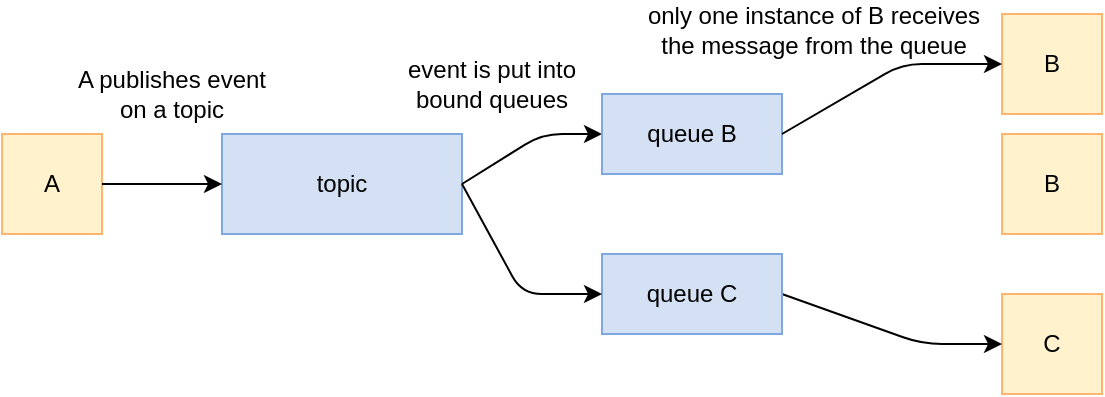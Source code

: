 <mxfile version="10.9.6" type="google"><diagram id="y9hzfK7Ta8yHCBsTJmj-" name="Page-1"><mxGraphModel dx="1026" dy="525" grid="1" gridSize="10" guides="1" tooltips="1" connect="1" arrows="1" fold="1" page="1" pageScale="1" pageWidth="826" pageHeight="1169" math="0" shadow="0"><root><mxCell id="0"/><mxCell id="1" parent="0"/><mxCell id="8URHZphxUmaAOOnBAheX-10" value="C" style="whiteSpace=wrap;html=1;aspect=fixed;fillColor=#FFF2CC;strokeColor=#FFB570;" parent="1" vertex="1"><mxGeometry x="590" y="220" width="50" height="50" as="geometry"/></mxCell><mxCell id="8URHZphxUmaAOOnBAheX-9" value="B" style="whiteSpace=wrap;html=1;aspect=fixed;fillColor=#FFF2CC;strokeColor=#FFB570;" parent="1" vertex="1"><mxGeometry x="590" y="140" width="50" height="50" as="geometry"/></mxCell><mxCell id="8URHZphxUmaAOOnBAheX-1" value="A" style="whiteSpace=wrap;html=1;aspect=fixed;fillColor=#FFF2CC;strokeColor=#FFB570;" parent="1" vertex="1"><mxGeometry x="90" y="140" width="50" height="50" as="geometry"/></mxCell><mxCell id="8URHZphxUmaAOOnBAheX-2" value="B" style="whiteSpace=wrap;html=1;aspect=fixed;fillColor=#FFF2CC;strokeColor=#FFB570;" parent="1" vertex="1"><mxGeometry x="590" y="80" width="50" height="50" as="geometry"/></mxCell><mxCell id="8URHZphxUmaAOOnBAheX-3" value="topic" style="rounded=0;whiteSpace=wrap;html=1;strokeColor=#7EA6E0;fillColor=#D4E1F5;" parent="1" vertex="1"><mxGeometry x="200" y="140" width="120" height="50" as="geometry"/></mxCell><mxCell id="8URHZphxUmaAOOnBAheX-5" value="" style="endArrow=classic;html=1;exitX=1;exitY=0.5;exitDx=0;exitDy=0;entryX=0;entryY=0.5;entryDx=0;entryDy=0;" parent="1" source="8URHZphxUmaAOOnBAheX-1" target="8URHZphxUmaAOOnBAheX-3" edge="1"><mxGeometry width="50" height="50" relative="1" as="geometry"><mxPoint x="80" y="320" as="sourcePoint"/><mxPoint x="130" y="270" as="targetPoint"/><Array as="points"/></mxGeometry></mxCell><mxCell id="8URHZphxUmaAOOnBAheX-6" value="" style="endArrow=classic;html=1;exitX=1;exitY=0.5;exitDx=0;exitDy=0;entryX=0;entryY=0.5;entryDx=0;entryDy=0;" parent="1" source="8URHZphxUmaAOOnBAheX-3" target="S6nEltcNrQ9fm6NlJlR0-2" edge="1"><mxGeometry width="50" height="50" relative="1" as="geometry"><mxPoint x="395" y="110" as="sourcePoint"/><mxPoint x="465" y="60" as="targetPoint"/><Array as="points"><mxPoint x="360" y="140"/></Array></mxGeometry></mxCell><mxCell id="8URHZphxUmaAOOnBAheX-13" value="" style="endArrow=classic;html=1;exitX=1;exitY=0.5;exitDx=0;exitDy=0;entryX=0;entryY=0.5;entryDx=0;entryDy=0;" parent="1" source="S6nEltcNrQ9fm6NlJlR0-1" target="8URHZphxUmaAOOnBAheX-10" edge="1"><mxGeometry width="50" height="50" relative="1" as="geometry"><mxPoint x="80" y="400" as="sourcePoint"/><mxPoint x="130" y="350" as="targetPoint"/><Array as="points"><mxPoint x="550" y="245"/></Array></mxGeometry></mxCell><mxCell id="S6nEltcNrQ9fm6NlJlR0-1" value="queue C" style="rounded=0;whiteSpace=wrap;html=1;strokeColor=#7EA6E0;fillColor=#D4E1F5;" parent="1" vertex="1"><mxGeometry x="390" y="200" width="90" height="40" as="geometry"/></mxCell><mxCell id="S6nEltcNrQ9fm6NlJlR0-2" value="queue B" style="rounded=0;whiteSpace=wrap;html=1;strokeColor=#7EA6E0;fillColor=#D4E1F5;" parent="1" vertex="1"><mxGeometry x="390" y="120" width="90" height="40" as="geometry"/></mxCell><mxCell id="S6nEltcNrQ9fm6NlJlR0-3" value="" style="endArrow=classic;html=1;exitX=1;exitY=0.5;exitDx=0;exitDy=0;entryX=0;entryY=0.5;entryDx=0;entryDy=0;" parent="1" source="8URHZphxUmaAOOnBAheX-3" target="S6nEltcNrQ9fm6NlJlR0-1" edge="1"><mxGeometry width="50" height="50" relative="1" as="geometry"><mxPoint x="90" y="340" as="sourcePoint"/><mxPoint x="140" y="290" as="targetPoint"/><Array as="points"><mxPoint x="350" y="220"/></Array></mxGeometry></mxCell><mxCell id="S6nEltcNrQ9fm6NlJlR0-4" value="" style="endArrow=classic;html=1;exitX=1;exitY=0.5;exitDx=0;exitDy=0;entryX=0;entryY=0.5;entryDx=0;entryDy=0;" parent="1" source="S6nEltcNrQ9fm6NlJlR0-2" target="8URHZphxUmaAOOnBAheX-2" edge="1"><mxGeometry width="50" height="50" relative="1" as="geometry"><mxPoint x="90" y="340" as="sourcePoint"/><mxPoint x="140" y="290" as="targetPoint"/><Array as="points"><mxPoint x="540" y="105"/></Array></mxGeometry></mxCell><mxCell id="S6nEltcNrQ9fm6NlJlR0-5" value="A publishes event on a topic" style="text;html=1;strokeColor=none;fillColor=none;align=center;verticalAlign=middle;whiteSpace=wrap;rounded=0;" parent="1" vertex="1"><mxGeometry x="120" y="110" width="110" height="20" as="geometry"/></mxCell><mxCell id="S6nEltcNrQ9fm6NlJlR0-6" value="event is put into bound queues" style="text;html=1;strokeColor=none;fillColor=none;align=center;verticalAlign=middle;whiteSpace=wrap;rounded=0;" parent="1" vertex="1"><mxGeometry x="280" y="105" width="110" height="20" as="geometry"/></mxCell><mxCell id="S6nEltcNrQ9fm6NlJlR0-7" value="only one instance of B receives the message from the queue" style="text;html=1;strokeColor=none;fillColor=none;align=center;verticalAlign=middle;whiteSpace=wrap;rounded=0;" parent="1" vertex="1"><mxGeometry x="406" y="78" width="180" height="20" as="geometry"/></mxCell></root></mxGraphModel></diagram></mxfile>